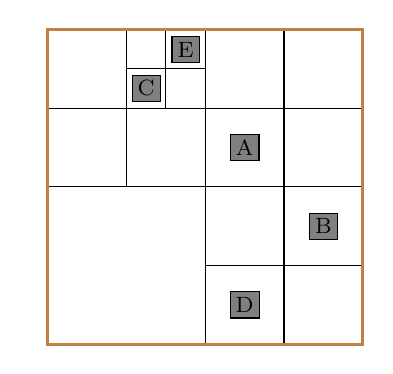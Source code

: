 ﻿\usetikzlibrary{graphs}

% Node styles
\tikzset{
% Two node styles for game trees: solid and hollow
solid node/.style={circle,draw,inner sep=2,fill=black},
hollow node/.style={circle,draw,inner sep=2},
rect hollow node/.style={rectangle,draw,inner sep=2},
rect solid node/.style={rectangle,draw, inner sep=2, fill=gray}
}

\begin{tikzpicture} [scale=1,font=\footnotesize]
\draw (0,2) -- (4,2);
\draw (2,0) -- (2,4);
\draw (2,1) -- (4,1);
\draw (3,0) -- (3,4);
\draw (0,3) -- (4,3);
\draw (1,2) -- (1,4);
\draw (1,2) -- (1,4);
\draw (1.5,3) -- (1.5,4);
\draw (2,3.5) -- (1,3.5);

\draw[brown, very thick] (0,0) rectangle (4,4);
\draw node[rect solid node] at (1.75,3.74) {E};
\draw node[rect solid node] at (1.25,3.25) {C};
\draw node[rect solid node] at (2.5,2.5) {A};
\draw node[rect solid node] at (3.5,1.5) {B};
\draw node[rect solid node] at (2.5,0.5) {D};
\end{tikzpicture}
